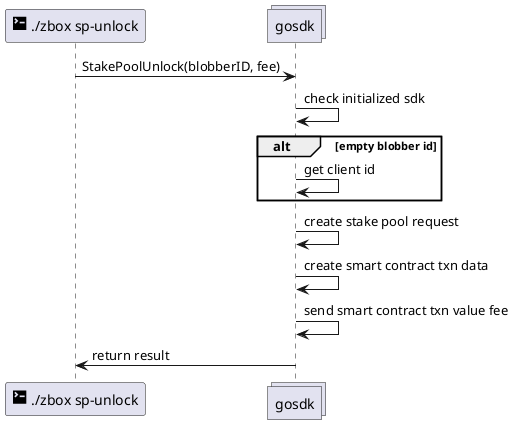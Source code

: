 @startuml
participant "<size:20><&terminal></size> ./zbox sp-unlock" as cli
collections gosdk

cli -> gosdk: StakePoolUnlock(blobberID, fee)

gosdk -> gosdk: check initialized sdk
alt empty blobber id
gosdk -> gosdk: get client id
end

gosdk -> gosdk: create stake pool request
gosdk -> gosdk: create smart contract txn data
gosdk -> gosdk: send smart contract txn value fee
gosdk -> cli: return result
@enduml
